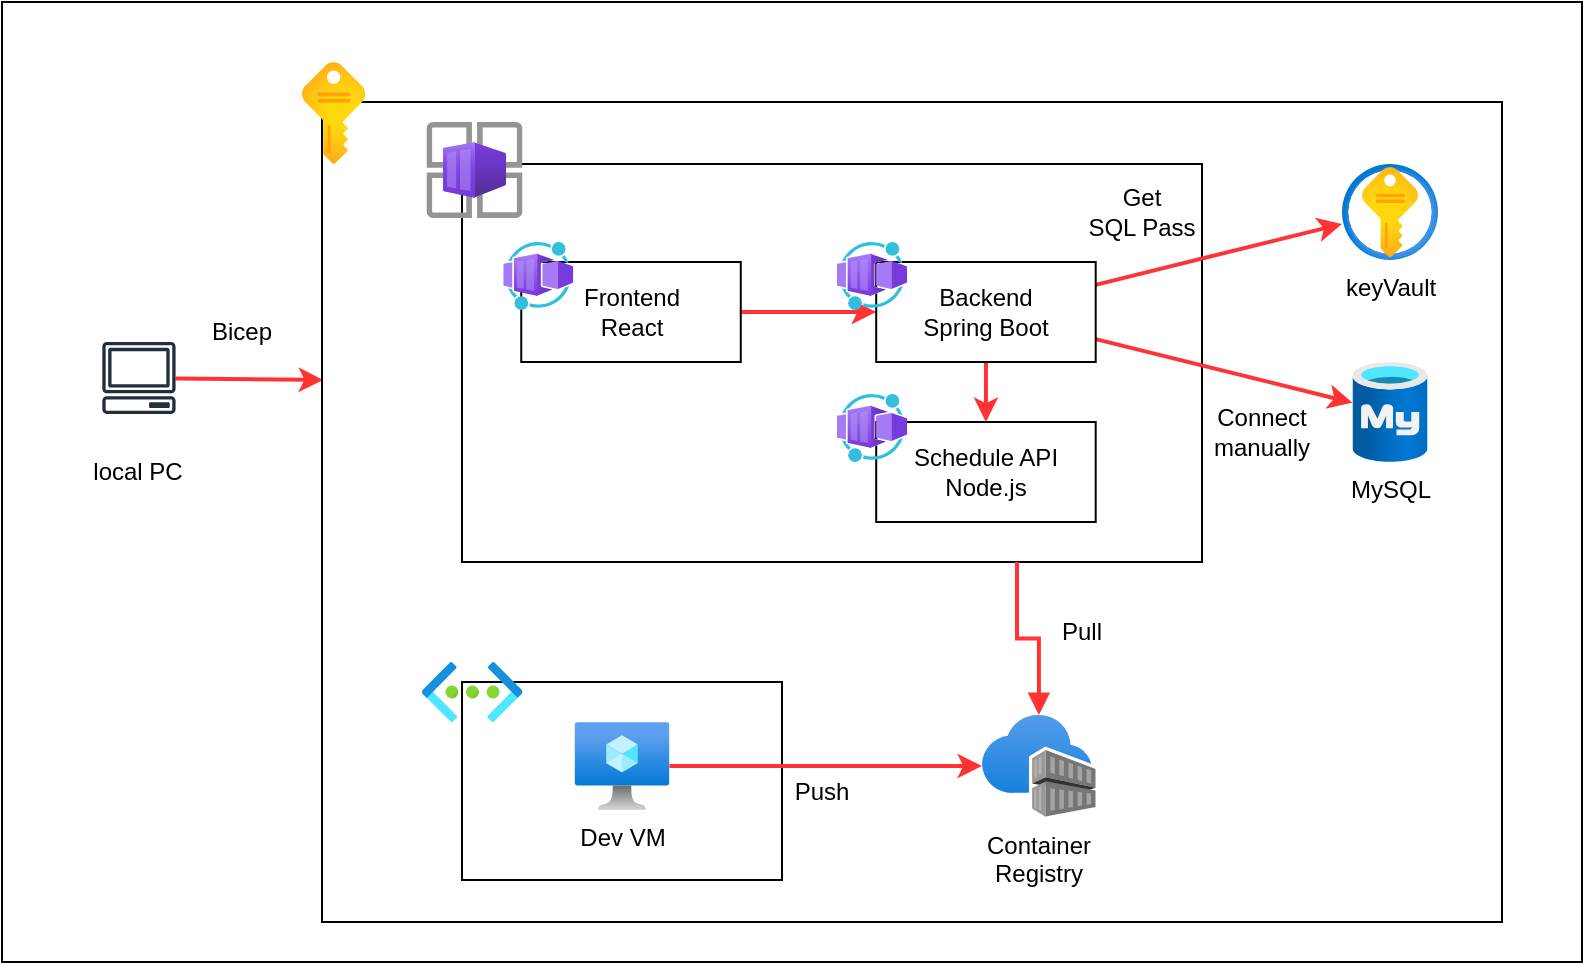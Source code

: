 <mxfile>
    <diagram id="VDuzL8Lhbik51Y1sQGeW" name="ページ1">
        <mxGraphModel dx="719" dy="342" grid="1" gridSize="10" guides="1" tooltips="1" connect="1" arrows="1" fold="1" page="1" pageScale="1" pageWidth="827" pageHeight="1169" math="0" shadow="0">
            <root>
                <mxCell id="0"/>
                <mxCell id="1" parent="0"/>
                <mxCell id="2" value="" style="rounded=0;whiteSpace=wrap;html=1;" vertex="1" parent="1">
                    <mxGeometry x="90" y="10" width="790" height="480" as="geometry"/>
                </mxCell>
                <mxCell id="43" style="edgeStyle=none;html=1;entryX=0.001;entryY=0.339;entryDx=0;entryDy=0;entryPerimeter=0;strokeColor=#FF3333;strokeWidth=2;" edge="1" parent="1" source="4" target="6">
                    <mxGeometry relative="1" as="geometry"/>
                </mxCell>
                <mxCell id="4" value="" style="sketch=0;outlineConnect=0;fontColor=#232F3E;gradientColor=none;fillColor=#232F3D;strokeColor=none;dashed=0;verticalLabelPosition=bottom;verticalAlign=top;align=center;html=1;fontSize=12;fontStyle=0;aspect=fixed;pointerEvents=1;shape=mxgraph.aws4.client;" vertex="1" parent="1">
                    <mxGeometry x="140" y="180" width="36.95" height="36" as="geometry"/>
                </mxCell>
                <mxCell id="5" value="local PC" style="text;html=1;strokeColor=none;fillColor=none;align=center;verticalAlign=middle;whiteSpace=wrap;rounded=0;" vertex="1" parent="1">
                    <mxGeometry x="128.48" y="230" width="60" height="30" as="geometry"/>
                </mxCell>
                <mxCell id="6" value="" style="rounded=0;whiteSpace=wrap;html=1;" vertex="1" parent="1">
                    <mxGeometry x="250" y="60" width="590" height="410" as="geometry"/>
                </mxCell>
                <mxCell id="7" value="" style="aspect=fixed;html=1;points=[];align=center;image;fontSize=12;image=img/lib/azure2/general/Subscriptions.svg;" vertex="1" parent="1">
                    <mxGeometry x="240" y="40" width="31.61" height="51" as="geometry"/>
                </mxCell>
                <mxCell id="8" value="" style="rounded=0;whiteSpace=wrap;html=1;" vertex="1" parent="1">
                    <mxGeometry x="320" y="91" width="370" height="199" as="geometry"/>
                </mxCell>
                <mxCell id="11" value="" style="rounded=0;whiteSpace=wrap;html=1;" vertex="1" parent="1">
                    <mxGeometry x="320" y="350" width="160" height="99" as="geometry"/>
                </mxCell>
                <mxCell id="36" style="edgeStyle=none;html=1;strokeColor=#FF3333;strokeWidth=2;" edge="1" parent="1" source="9" target="10">
                    <mxGeometry relative="1" as="geometry"/>
                </mxCell>
                <mxCell id="9" value="Dev VM" style="aspect=fixed;html=1;points=[];align=center;image;fontSize=12;image=img/lib/azure2/compute/Virtual_Machine.svg;" vertex="1" parent="1">
                    <mxGeometry x="376.28" y="370" width="47.44" height="44" as="geometry"/>
                </mxCell>
                <mxCell id="10" value="Container&lt;br&gt;Registry" style="aspect=fixed;html=1;points=[];align=center;image;fontSize=12;image=img/lib/azure2/containers/Container_Registries.svg;" vertex="1" parent="1">
                    <mxGeometry x="580" y="366.5" width="56.85" height="51" as="geometry"/>
                </mxCell>
                <mxCell id="12" value="" style="aspect=fixed;html=1;points=[];align=center;image;fontSize=12;image=img/lib/azure2/networking/Virtual_Networks.svg;" vertex="1" parent="1">
                    <mxGeometry x="300" y="340" width="50.25" height="30" as="geometry"/>
                </mxCell>
                <mxCell id="13" value="keyVault" style="aspect=fixed;html=1;points=[];align=center;image;fontSize=12;image=img/lib/azure2/security/Key_Vaults.svg;" vertex="1" parent="1">
                    <mxGeometry x="760" y="91" width="48" height="48" as="geometry"/>
                </mxCell>
                <mxCell id="14" value="MySQL" style="aspect=fixed;html=1;points=[];align=center;image;fontSize=12;image=img/lib/azure2/databases/Azure_Database_MySQL_Server.svg;" vertex="1" parent="1">
                    <mxGeometry x="765.25" y="190" width="37.5" height="50" as="geometry"/>
                </mxCell>
                <mxCell id="34" style="edgeStyle=none;html=1;entryX=0;entryY=0.5;entryDx=0;entryDy=0;strokeColor=#FF3333;strokeWidth=2;" edge="1" parent="1" source="17" target="18">
                    <mxGeometry relative="1" as="geometry"/>
                </mxCell>
                <mxCell id="17" value="Frontend&lt;br&gt;React" style="rounded=0;whiteSpace=wrap;html=1;" vertex="1" parent="1">
                    <mxGeometry x="349.63" y="140" width="109.75" height="50" as="geometry"/>
                </mxCell>
                <mxCell id="15" value="" style="aspect=fixed;html=1;points=[];align=center;image;fontSize=12;image=img/lib/azure2/other/Container_App_Environments.svg;" vertex="1" parent="1">
                    <mxGeometry x="302.25" y="70" width="48" height="48" as="geometry"/>
                </mxCell>
                <mxCell id="16" value="" style="aspect=fixed;html=1;points=[];align=center;image;fontSize=12;image=img/lib/azure2/other/Worker_Container_App.svg;" vertex="1" parent="1">
                    <mxGeometry x="340.63" y="130" width="35.03" height="34" as="geometry"/>
                </mxCell>
                <mxCell id="32" style="edgeStyle=none;html=1;strokeColor=#FF3333;strokeWidth=2;" edge="1" parent="1" source="18" target="14">
                    <mxGeometry relative="1" as="geometry"/>
                </mxCell>
                <mxCell id="33" style="edgeStyle=none;html=1;strokeColor=#FF3333;strokeWidth=2;" edge="1" parent="1" source="18" target="13">
                    <mxGeometry relative="1" as="geometry"/>
                </mxCell>
                <mxCell id="35" style="edgeStyle=none;html=1;strokeColor=#FF3333;strokeWidth=2;" edge="1" parent="1" source="18" target="20">
                    <mxGeometry relative="1" as="geometry"/>
                </mxCell>
                <mxCell id="18" value="Backend&lt;br&gt;Spring Boot" style="rounded=0;whiteSpace=wrap;html=1;" vertex="1" parent="1">
                    <mxGeometry x="527.1" y="140" width="109.75" height="50" as="geometry"/>
                </mxCell>
                <mxCell id="19" value="" style="aspect=fixed;html=1;points=[];align=center;image;fontSize=12;image=img/lib/azure2/other/Worker_Container_App.svg;" vertex="1" parent="1">
                    <mxGeometry x="507.48" y="130" width="35.03" height="34" as="geometry"/>
                </mxCell>
                <mxCell id="20" value="Schedule API&lt;br&gt;Node.js" style="rounded=0;whiteSpace=wrap;html=1;" vertex="1" parent="1">
                    <mxGeometry x="527.1" y="220" width="109.75" height="50" as="geometry"/>
                </mxCell>
                <mxCell id="21" value="" style="aspect=fixed;html=1;points=[];align=center;image;fontSize=12;image=img/lib/azure2/other/Worker_Container_App.svg;" vertex="1" parent="1">
                    <mxGeometry x="507.48" y="206" width="35.03" height="34" as="geometry"/>
                </mxCell>
                <mxCell id="37" value="" style="edgeStyle=orthogonalEdgeStyle;html=1;endArrow=block;elbow=vertical;startArrow=none;endFill=1;strokeColor=#FF3333;rounded=0;strokeWidth=2;exitX=0.75;exitY=1;exitDx=0;exitDy=0;" edge="1" parent="1" source="8" target="10">
                    <mxGeometry width="100" relative="1" as="geometry">
                        <mxPoint x="605" y="320" as="sourcePoint"/>
                        <mxPoint x="658.42" y="340" as="targetPoint"/>
                    </mxGeometry>
                </mxCell>
                <mxCell id="38" value="Push" style="text;html=1;strokeColor=none;fillColor=none;align=center;verticalAlign=middle;whiteSpace=wrap;rounded=0;" vertex="1" parent="1">
                    <mxGeometry x="470" y="390" width="60" height="30" as="geometry"/>
                </mxCell>
                <mxCell id="40" value="Pull" style="text;html=1;strokeColor=none;fillColor=none;align=center;verticalAlign=middle;whiteSpace=wrap;rounded=0;" vertex="1" parent="1">
                    <mxGeometry x="600" y="310" width="60" height="30" as="geometry"/>
                </mxCell>
                <mxCell id="41" value="Get&lt;br&gt;SQL Pass" style="text;html=1;strokeColor=none;fillColor=none;align=center;verticalAlign=middle;whiteSpace=wrap;rounded=0;" vertex="1" parent="1">
                    <mxGeometry x="630" y="100" width="60" height="30" as="geometry"/>
                </mxCell>
                <mxCell id="42" value="Connect&lt;br&gt;manually" style="text;html=1;strokeColor=none;fillColor=none;align=center;verticalAlign=middle;whiteSpace=wrap;rounded=0;" vertex="1" parent="1">
                    <mxGeometry x="690" y="210" width="60" height="30" as="geometry"/>
                </mxCell>
                <mxCell id="44" value="Bicep" style="text;html=1;strokeColor=none;fillColor=none;align=center;verticalAlign=middle;whiteSpace=wrap;rounded=0;" vertex="1" parent="1">
                    <mxGeometry x="180" y="160" width="60" height="30" as="geometry"/>
                </mxCell>
            </root>
        </mxGraphModel>
    </diagram>
</mxfile>